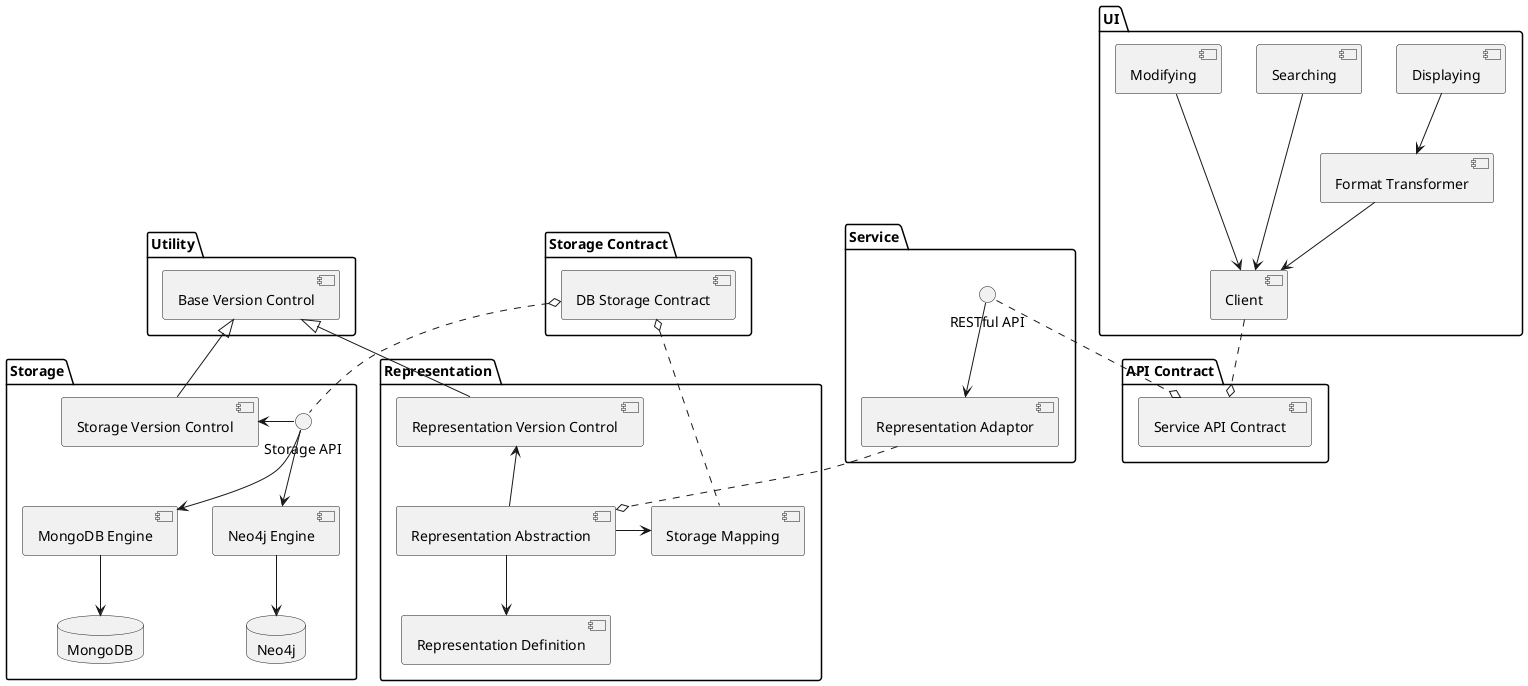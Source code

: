 @startuml

' left to right direction

' top to bottom direction

package Service {
    interface "RESTful API" as RESTful_API
    component "Representation Adaptor" as Repre_Adaptor

    RESTful_API --> Repre_Adaptor
}

package Representation {
    component "Representation Abstraction" as Repre_Abs
    component "Representation Definition" as Repre_Def
    component "Storage Mapping" as Storage_Mapping 
    component "Representation Version Control" as Repre_VC

    Repre_Abs -> Storage_Mapping
    Repre_Abs -up-> Repre_VC
    Repre_Abs --> Repre_Def
}

package Storage {
    component "MongoDB Engine" as MongoDB_Engine
    database MongoDB 
    component "Neo4j Engine" as Neo4j_Engine
    database Neo4j

    ' component "DB Abstraction" as DB_Abs
    interface "Storage API" as Storage_API

    component "Storage Version Control" as Storage_VC

    MongoDB_Engine -down-> MongoDB
    Neo4j_Engine -down-> Neo4j
    Storage_API -down-> MongoDB_Engine
    Storage_API -down-> Neo4j_Engine

    Storage_API -left-> Storage_VC
}

package UI {
    component Searching
    component Displaying
    component Modifying

    component Client
    component "Format Transformer" as Format_Transformer

    Searching --down-> Client
    Format_Transformer -down-> Client
    Format_Transformer <-up- Displaying
    Modifying --down-> Client
}

package "API Contract" as API_Contract {
    component "Service API Contract" as Service_API_Contract
}

package "Storage Contract" as Storage_Contract {
    component "DB Storage Contract" as DB_Storage_Contract
}

package Utility {
    component "Base Version Control" as Base_VC
}

Repre_Adaptor ..o Repre_Abs

Repre_VC -up-|> Base_VC
Storage_VC -up-|> Base_VC

' UI -[hidden]down- Service
' Service -[hidden]down- storage

Client ..o Service_API_Contract
RESTful_API ..o Service_API_Contract

Storage_Mapping .up.o DB_Storage_Contract
Storage_API .up.o DB_Storage_Contract


@enduml